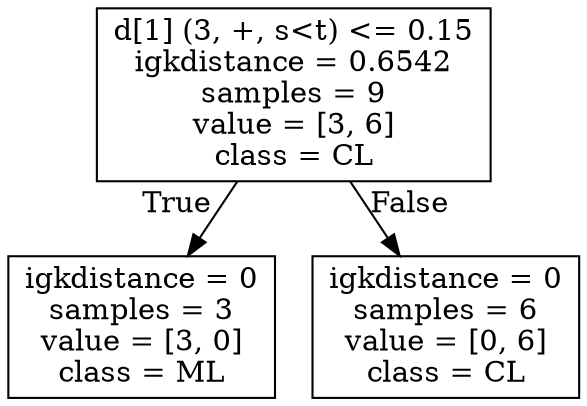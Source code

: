 digraph Tree {
node [shape=box] ;
0 [label="d[1] (3, +, s<t) <= 0.15\nigkdistance = 0.6542\nsamples = 9\nvalue = [3, 6]\nclass = CL"] ;
1 [label="igkdistance = 0\nsamples = 3\nvalue = [3, 0]\nclass = ML"] ;
0 -> 1 [labeldistance=2.5, labelangle=45, headlabel="True"] ;
2 [label="igkdistance = 0\nsamples = 6\nvalue = [0, 6]\nclass = CL"] ;
0 -> 2 [labeldistance=2.5, labelangle=-45, headlabel="False"] ;
}


digraph Tree {
node [shape=box] ;
0 [label="d[5] (10, -, s>t) <= 0.05\nigkdistance = 0.6542\nsamples = 9\nvalue = [3, 6]\nclass = CL"] ;
1 [label="igkdistance = 0\nsamples = 3\nvalue = [3, 0]\nclass = ML"] ;
0 -> 1 [labeldistance=2.5, labelangle=45, headlabel="True"] ;
2 [label="igkdistance = 0\nsamples = 6\nvalue = [0, 6]\nclass = CL"] ;
0 -> 2 [labeldistance=2.5, labelangle=-45, headlabel="False"] ;
}


digraph Tree {
node [shape=box] ;
0 [label="d[2] (4, -, s>t) <= 0.25\nigkdistance = 0.2991\nsamples = 9\nvalue = [3, 6]\nclass = CL"] ;
1 [label="d[4] (9, +, s<t) <= 0.4\nigkdistance = 0.8226\nsamples = 5\nvalue = [3, 2]\nclass = ML"] ;
0 -> 1 [labeldistance=2.5, labelangle=45, headlabel="True"] ;
3 [label="igkdistance = 0\nsamples = 3\nvalue = [3, 0]\nclass = ML"] ;
1 -> 3 ;
4 [label="igkdistance = 0\nsamples = 2\nvalue = [0, 2]\nclass = CL"] ;
1 -> 4 ;
2 [label="igkdistance = 0\nsamples = 4\nvalue = [0, 4]\nclass = CL"] ;
0 -> 2 [labeldistance=2.5, labelangle=-45, headlabel="False"] ;
}


digraph Tree {
node [shape=box] ;
0 [label="d[3] (6, -, s>t) <= 0.05\nigkdistance = 0.2699\nsamples = 9\nvalue = [3, 6]\nclass = CL"] ;
1 [label="d[3] (7, +, s<t) <= 0.3\nigkdistance = 0.7478\nsamples = 5\nvalue = [3, 2]\nclass = ML"] ;
0 -> 1 [labeldistance=2.5, labelangle=45, headlabel="True"] ;
3 [label="igkdistance = 0\nsamples = 3\nvalue = [3, 0]\nclass = ML"] ;
1 -> 3 ;
4 [label="igkdistance = 0\nsamples = 2\nvalue = [0, 2]\nclass = CL"] ;
1 -> 4 ;
2 [label="igkdistance = 0\nsamples = 4\nvalue = [0, 4]\nclass = CL"] ;
0 -> 2 [labeldistance=2.5, labelangle=-45, headlabel="False"] ;
}


digraph Tree {
node [shape=box] ;
0 [label="d[4] (8, -, s>t) <= 0.05\nigkdistance = 0.1405\nsamples = 9\nvalue = [3, 6]\nclass = CL"] ;
1 [label="d[7] (15, +, s<t) <= 0.05\nigkdistance = 0.2218\nsamples = 8\nvalue = [2, 6]\nclass = CL"] ;
0 -> 1 [labeldistance=2.5, labelangle=45, headlabel="True"] ;
3 [label="d[2] (5, +, s<t) <= 0.15\nigkdistance = 0.2337\nsamples = 4\nvalue = [2, 2]\nclass = ML"] ;
1 -> 3 ;
5 [label="igkdistance = 0\nsamples = 3\nvalue = [2, 1]\nclass = ML"] ;
3 -> 5 ;
6 [label="igkdistance = 0\nsamples = 1\nvalue = [0, 1]\nclass = CL"] ;
3 -> 6 ;
4 [label="igkdistance = 0\nsamples = 4\nvalue = [0, 4]\nclass = CL"] ;
1 -> 4 ;
2 [label="igkdistance = 0\nsamples = 1\nvalue = [1, 0]\nclass = ML"] ;
0 -> 2 [labeldistance=2.5, labelangle=-45, headlabel="False"] ;
}


digraph Tree {
node [shape=box] ;
0 [label="d[4] (8, -, s>t) <= 0.05\nigkdistance = 0.1405\nsamples = 9\nvalue = [3, 6]\nclass = CL"] ;
1 [label="d[0] (0, -, s>t) <= 0.05\nigkdistance = 0.0873\nsamples = 8\nvalue = [2, 6]\nclass = CL"] ;
0 -> 1 [labeldistance=2.5, labelangle=45, headlabel="True"] ;
3 [label="igkdistance = 0\nsamples = 6\nvalue = [2, 4]\nclass = CL"] ;
1 -> 3 ;
4 [label="igkdistance = 0\nsamples = 2\nvalue = [0, 2]\nclass = CL"] ;
1 -> 4 ;
2 [label="igkdistance = 0\nsamples = 1\nvalue = [1, 0]\nclass = ML"] ;
0 -> 2 [labeldistance=2.5, labelangle=-45, headlabel="False"] ;
}


digraph Tree {
node [shape=box] ;
0 [label="d[4] (8, -, s>t) <= 0.05\nigkdistance = 0.1405\nsamples = 9\nvalue = [3, 6]\nclass = CL"] ;
1 [label="d[6] (12, -, s>t) <= 0.05\nigkdistance = 0.0399\nsamples = 8\nvalue = [2, 6]\nclass = CL"] ;
0 -> 1 [labeldistance=2.5, labelangle=45, headlabel="True"] ;
3 [label="igkdistance = 0\nsamples = 7\nvalue = [2, 5]\nclass = CL"] ;
1 -> 3 ;
4 [label="igkdistance = 0\nsamples = 1\nvalue = [0, 1]\nclass = CL"] ;
1 -> 4 ;
2 [label="igkdistance = 0\nsamples = 1\nvalue = [1, 0]\nclass = ML"] ;
0 -> 2 [labeldistance=2.5, labelangle=-45, headlabel="False"] ;
}


digraph Tree {
node [shape=box] ;
0 [label="d[4] (8, -, s>t) <= 0.05\nigkdistance = 0.1405\nsamples = 9\nvalue = [3, 6]\nclass = CL"] ;
1 [label="igkdistance = 0\nsamples = 8\nvalue = [2, 6]\nclass = CL"] ;
0 -> 1 [labeldistance=2.5, labelangle=45, headlabel="True"] ;
2 [label="igkdistance = 0\nsamples = 1\nvalue = [1, 0]\nclass = ML"] ;
0 -> 2 [labeldistance=2.5, labelangle=-45, headlabel="False"] ;
}


digraph Tree {
node [shape=box] ;
0 [label="d[5] (11, +, s<t) <= 0.05\nigkdistance = 0.1405\nsamples = 9\nvalue = [3, 6]\nclass = CL"] ;
1 [label="igkdistance = 0\nsamples = 8\nvalue = [2, 6]\nclass = CL"] ;
0 -> 1 [labeldistance=2.5, labelangle=45, headlabel="True"] ;
2 [label="igkdistance = 0\nsamples = 1\nvalue = [1, 0]\nclass = ML"] ;
0 -> 2 [labeldistance=2.5, labelangle=-45, headlabel="False"] ;
}




